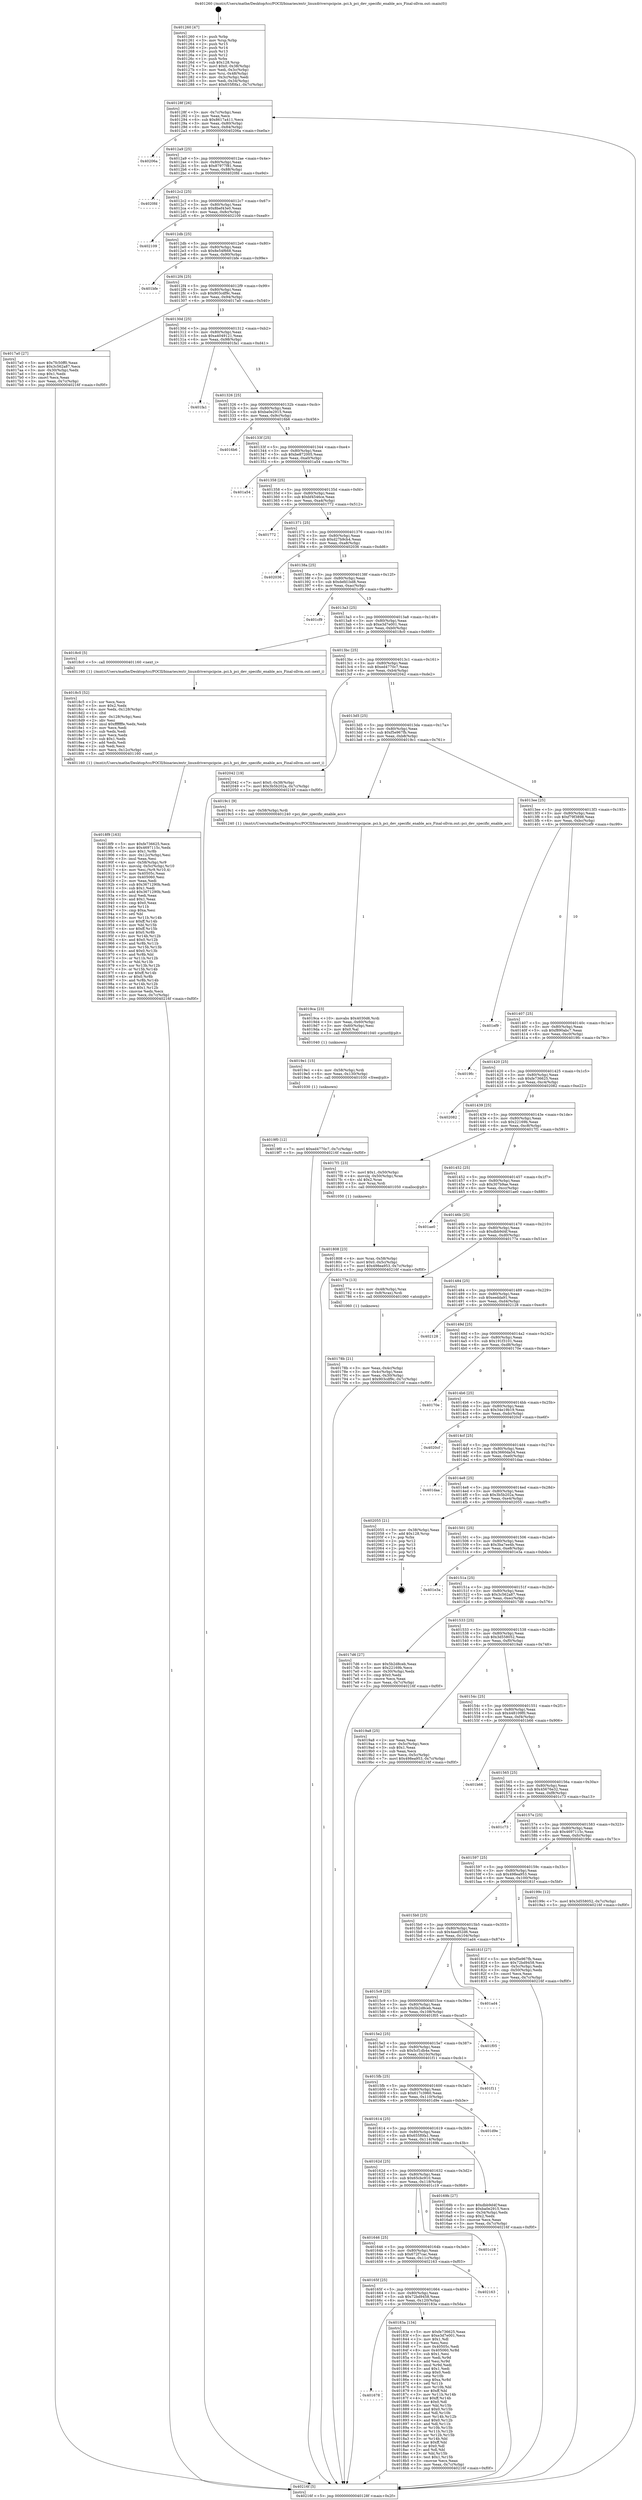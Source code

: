 digraph "0x401260" {
  label = "0x401260 (/mnt/c/Users/mathe/Desktop/tcc/POCII/binaries/extr_linuxdriverspcipcie..pci.h_pci_dev_specific_enable_acs_Final-ollvm.out::main(0))"
  labelloc = "t"
  node[shape=record]

  Entry [label="",width=0.3,height=0.3,shape=circle,fillcolor=black,style=filled]
  "0x40128f" [label="{
     0x40128f [26]\l
     | [instrs]\l
     &nbsp;&nbsp;0x40128f \<+3\>: mov -0x7c(%rbp),%eax\l
     &nbsp;&nbsp;0x401292 \<+2\>: mov %eax,%ecx\l
     &nbsp;&nbsp;0x401294 \<+6\>: sub $0x8617a411,%ecx\l
     &nbsp;&nbsp;0x40129a \<+3\>: mov %eax,-0x80(%rbp)\l
     &nbsp;&nbsp;0x40129d \<+6\>: mov %ecx,-0x84(%rbp)\l
     &nbsp;&nbsp;0x4012a3 \<+6\>: je 000000000040206a \<main+0xe0a\>\l
  }"]
  "0x40206a" [label="{
     0x40206a\l
  }", style=dashed]
  "0x4012a9" [label="{
     0x4012a9 [25]\l
     | [instrs]\l
     &nbsp;&nbsp;0x4012a9 \<+5\>: jmp 00000000004012ae \<main+0x4e\>\l
     &nbsp;&nbsp;0x4012ae \<+3\>: mov -0x80(%rbp),%eax\l
     &nbsp;&nbsp;0x4012b1 \<+5\>: sub $0x87977f81,%eax\l
     &nbsp;&nbsp;0x4012b6 \<+6\>: mov %eax,-0x88(%rbp)\l
     &nbsp;&nbsp;0x4012bc \<+6\>: je 00000000004020fd \<main+0xe9d\>\l
  }"]
  Exit [label="",width=0.3,height=0.3,shape=circle,fillcolor=black,style=filled,peripheries=2]
  "0x4020fd" [label="{
     0x4020fd\l
  }", style=dashed]
  "0x4012c2" [label="{
     0x4012c2 [25]\l
     | [instrs]\l
     &nbsp;&nbsp;0x4012c2 \<+5\>: jmp 00000000004012c7 \<main+0x67\>\l
     &nbsp;&nbsp;0x4012c7 \<+3\>: mov -0x80(%rbp),%eax\l
     &nbsp;&nbsp;0x4012ca \<+5\>: sub $0x8bef43e0,%eax\l
     &nbsp;&nbsp;0x4012cf \<+6\>: mov %eax,-0x8c(%rbp)\l
     &nbsp;&nbsp;0x4012d5 \<+6\>: je 0000000000402109 \<main+0xea9\>\l
  }"]
  "0x4019f0" [label="{
     0x4019f0 [12]\l
     | [instrs]\l
     &nbsp;&nbsp;0x4019f0 \<+7\>: movl $0xed4770c7,-0x7c(%rbp)\l
     &nbsp;&nbsp;0x4019f7 \<+5\>: jmp 000000000040216f \<main+0xf0f\>\l
  }"]
  "0x402109" [label="{
     0x402109\l
  }", style=dashed]
  "0x4012db" [label="{
     0x4012db [25]\l
     | [instrs]\l
     &nbsp;&nbsp;0x4012db \<+5\>: jmp 00000000004012e0 \<main+0x80\>\l
     &nbsp;&nbsp;0x4012e0 \<+3\>: mov -0x80(%rbp),%eax\l
     &nbsp;&nbsp;0x4012e3 \<+5\>: sub $0x8e54f668,%eax\l
     &nbsp;&nbsp;0x4012e8 \<+6\>: mov %eax,-0x90(%rbp)\l
     &nbsp;&nbsp;0x4012ee \<+6\>: je 0000000000401bfe \<main+0x99e\>\l
  }"]
  "0x4019e1" [label="{
     0x4019e1 [15]\l
     | [instrs]\l
     &nbsp;&nbsp;0x4019e1 \<+4\>: mov -0x58(%rbp),%rdi\l
     &nbsp;&nbsp;0x4019e5 \<+6\>: mov %eax,-0x130(%rbp)\l
     &nbsp;&nbsp;0x4019eb \<+5\>: call 0000000000401030 \<free@plt\>\l
     | [calls]\l
     &nbsp;&nbsp;0x401030 \{1\} (unknown)\l
  }"]
  "0x401bfe" [label="{
     0x401bfe\l
  }", style=dashed]
  "0x4012f4" [label="{
     0x4012f4 [25]\l
     | [instrs]\l
     &nbsp;&nbsp;0x4012f4 \<+5\>: jmp 00000000004012f9 \<main+0x99\>\l
     &nbsp;&nbsp;0x4012f9 \<+3\>: mov -0x80(%rbp),%eax\l
     &nbsp;&nbsp;0x4012fc \<+5\>: sub $0x903cdf9c,%eax\l
     &nbsp;&nbsp;0x401301 \<+6\>: mov %eax,-0x94(%rbp)\l
     &nbsp;&nbsp;0x401307 \<+6\>: je 00000000004017a0 \<main+0x540\>\l
  }"]
  "0x4019ca" [label="{
     0x4019ca [23]\l
     | [instrs]\l
     &nbsp;&nbsp;0x4019ca \<+10\>: movabs $0x4030d6,%rdi\l
     &nbsp;&nbsp;0x4019d4 \<+3\>: mov %eax,-0x60(%rbp)\l
     &nbsp;&nbsp;0x4019d7 \<+3\>: mov -0x60(%rbp),%esi\l
     &nbsp;&nbsp;0x4019da \<+2\>: mov $0x0,%al\l
     &nbsp;&nbsp;0x4019dc \<+5\>: call 0000000000401040 \<printf@plt\>\l
     | [calls]\l
     &nbsp;&nbsp;0x401040 \{1\} (unknown)\l
  }"]
  "0x4017a0" [label="{
     0x4017a0 [27]\l
     | [instrs]\l
     &nbsp;&nbsp;0x4017a0 \<+5\>: mov $0x7fc50ff0,%eax\l
     &nbsp;&nbsp;0x4017a5 \<+5\>: mov $0x3c562a87,%ecx\l
     &nbsp;&nbsp;0x4017aa \<+3\>: mov -0x30(%rbp),%edx\l
     &nbsp;&nbsp;0x4017ad \<+3\>: cmp $0x1,%edx\l
     &nbsp;&nbsp;0x4017b0 \<+3\>: cmovl %ecx,%eax\l
     &nbsp;&nbsp;0x4017b3 \<+3\>: mov %eax,-0x7c(%rbp)\l
     &nbsp;&nbsp;0x4017b6 \<+5\>: jmp 000000000040216f \<main+0xf0f\>\l
  }"]
  "0x40130d" [label="{
     0x40130d [25]\l
     | [instrs]\l
     &nbsp;&nbsp;0x40130d \<+5\>: jmp 0000000000401312 \<main+0xb2\>\l
     &nbsp;&nbsp;0x401312 \<+3\>: mov -0x80(%rbp),%eax\l
     &nbsp;&nbsp;0x401315 \<+5\>: sub $0xa4049121,%eax\l
     &nbsp;&nbsp;0x40131a \<+6\>: mov %eax,-0x98(%rbp)\l
     &nbsp;&nbsp;0x401320 \<+6\>: je 0000000000401fa1 \<main+0xd41\>\l
  }"]
  "0x4018f9" [label="{
     0x4018f9 [163]\l
     | [instrs]\l
     &nbsp;&nbsp;0x4018f9 \<+5\>: mov $0xfe736625,%ecx\l
     &nbsp;&nbsp;0x4018fe \<+5\>: mov $0x4697115c,%edx\l
     &nbsp;&nbsp;0x401903 \<+3\>: mov $0x1,%r8b\l
     &nbsp;&nbsp;0x401906 \<+6\>: mov -0x12c(%rbp),%esi\l
     &nbsp;&nbsp;0x40190c \<+3\>: imul %eax,%esi\l
     &nbsp;&nbsp;0x40190f \<+4\>: mov -0x58(%rbp),%r9\l
     &nbsp;&nbsp;0x401913 \<+4\>: movslq -0x5c(%rbp),%r10\l
     &nbsp;&nbsp;0x401917 \<+4\>: mov %esi,(%r9,%r10,4)\l
     &nbsp;&nbsp;0x40191b \<+7\>: mov 0x40505c,%eax\l
     &nbsp;&nbsp;0x401922 \<+7\>: mov 0x405060,%esi\l
     &nbsp;&nbsp;0x401929 \<+2\>: mov %eax,%edi\l
     &nbsp;&nbsp;0x40192b \<+6\>: sub $0x3671290b,%edi\l
     &nbsp;&nbsp;0x401931 \<+3\>: sub $0x1,%edi\l
     &nbsp;&nbsp;0x401934 \<+6\>: add $0x3671290b,%edi\l
     &nbsp;&nbsp;0x40193a \<+3\>: imul %edi,%eax\l
     &nbsp;&nbsp;0x40193d \<+3\>: and $0x1,%eax\l
     &nbsp;&nbsp;0x401940 \<+3\>: cmp $0x0,%eax\l
     &nbsp;&nbsp;0x401943 \<+4\>: sete %r11b\l
     &nbsp;&nbsp;0x401947 \<+3\>: cmp $0xa,%esi\l
     &nbsp;&nbsp;0x40194a \<+3\>: setl %bl\l
     &nbsp;&nbsp;0x40194d \<+3\>: mov %r11b,%r14b\l
     &nbsp;&nbsp;0x401950 \<+4\>: xor $0xff,%r14b\l
     &nbsp;&nbsp;0x401954 \<+3\>: mov %bl,%r15b\l
     &nbsp;&nbsp;0x401957 \<+4\>: xor $0xff,%r15b\l
     &nbsp;&nbsp;0x40195b \<+4\>: xor $0x0,%r8b\l
     &nbsp;&nbsp;0x40195f \<+3\>: mov %r14b,%r12b\l
     &nbsp;&nbsp;0x401962 \<+4\>: and $0x0,%r12b\l
     &nbsp;&nbsp;0x401966 \<+3\>: and %r8b,%r11b\l
     &nbsp;&nbsp;0x401969 \<+3\>: mov %r15b,%r13b\l
     &nbsp;&nbsp;0x40196c \<+4\>: and $0x0,%r13b\l
     &nbsp;&nbsp;0x401970 \<+3\>: and %r8b,%bl\l
     &nbsp;&nbsp;0x401973 \<+3\>: or %r11b,%r12b\l
     &nbsp;&nbsp;0x401976 \<+3\>: or %bl,%r13b\l
     &nbsp;&nbsp;0x401979 \<+3\>: xor %r13b,%r12b\l
     &nbsp;&nbsp;0x40197c \<+3\>: or %r15b,%r14b\l
     &nbsp;&nbsp;0x40197f \<+4\>: xor $0xff,%r14b\l
     &nbsp;&nbsp;0x401983 \<+4\>: or $0x0,%r8b\l
     &nbsp;&nbsp;0x401987 \<+3\>: and %r8b,%r14b\l
     &nbsp;&nbsp;0x40198a \<+3\>: or %r14b,%r12b\l
     &nbsp;&nbsp;0x40198d \<+4\>: test $0x1,%r12b\l
     &nbsp;&nbsp;0x401991 \<+3\>: cmovne %edx,%ecx\l
     &nbsp;&nbsp;0x401994 \<+3\>: mov %ecx,-0x7c(%rbp)\l
     &nbsp;&nbsp;0x401997 \<+5\>: jmp 000000000040216f \<main+0xf0f\>\l
  }"]
  "0x401fa1" [label="{
     0x401fa1\l
  }", style=dashed]
  "0x401326" [label="{
     0x401326 [25]\l
     | [instrs]\l
     &nbsp;&nbsp;0x401326 \<+5\>: jmp 000000000040132b \<main+0xcb\>\l
     &nbsp;&nbsp;0x40132b \<+3\>: mov -0x80(%rbp),%eax\l
     &nbsp;&nbsp;0x40132e \<+5\>: sub $0xba0e2915,%eax\l
     &nbsp;&nbsp;0x401333 \<+6\>: mov %eax,-0x9c(%rbp)\l
     &nbsp;&nbsp;0x401339 \<+6\>: je 00000000004016b6 \<main+0x456\>\l
  }"]
  "0x4018c5" [label="{
     0x4018c5 [52]\l
     | [instrs]\l
     &nbsp;&nbsp;0x4018c5 \<+2\>: xor %ecx,%ecx\l
     &nbsp;&nbsp;0x4018c7 \<+5\>: mov $0x2,%edx\l
     &nbsp;&nbsp;0x4018cc \<+6\>: mov %edx,-0x128(%rbp)\l
     &nbsp;&nbsp;0x4018d2 \<+1\>: cltd\l
     &nbsp;&nbsp;0x4018d3 \<+6\>: mov -0x128(%rbp),%esi\l
     &nbsp;&nbsp;0x4018d9 \<+2\>: idiv %esi\l
     &nbsp;&nbsp;0x4018db \<+6\>: imul $0xfffffffe,%edx,%edx\l
     &nbsp;&nbsp;0x4018e1 \<+2\>: mov %ecx,%edi\l
     &nbsp;&nbsp;0x4018e3 \<+2\>: sub %edx,%edi\l
     &nbsp;&nbsp;0x4018e5 \<+2\>: mov %ecx,%edx\l
     &nbsp;&nbsp;0x4018e7 \<+3\>: sub $0x1,%edx\l
     &nbsp;&nbsp;0x4018ea \<+2\>: add %edx,%edi\l
     &nbsp;&nbsp;0x4018ec \<+2\>: sub %edi,%ecx\l
     &nbsp;&nbsp;0x4018ee \<+6\>: mov %ecx,-0x12c(%rbp)\l
     &nbsp;&nbsp;0x4018f4 \<+5\>: call 0000000000401160 \<next_i\>\l
     | [calls]\l
     &nbsp;&nbsp;0x401160 \{1\} (/mnt/c/Users/mathe/Desktop/tcc/POCII/binaries/extr_linuxdriverspcipcie..pci.h_pci_dev_specific_enable_acs_Final-ollvm.out::next_i)\l
  }"]
  "0x4016b6" [label="{
     0x4016b6\l
  }", style=dashed]
  "0x40133f" [label="{
     0x40133f [25]\l
     | [instrs]\l
     &nbsp;&nbsp;0x40133f \<+5\>: jmp 0000000000401344 \<main+0xe4\>\l
     &nbsp;&nbsp;0x401344 \<+3\>: mov -0x80(%rbp),%eax\l
     &nbsp;&nbsp;0x401347 \<+5\>: sub $0xbe872005,%eax\l
     &nbsp;&nbsp;0x40134c \<+6\>: mov %eax,-0xa0(%rbp)\l
     &nbsp;&nbsp;0x401352 \<+6\>: je 0000000000401a54 \<main+0x7f4\>\l
  }"]
  "0x401678" [label="{
     0x401678\l
  }", style=dashed]
  "0x401a54" [label="{
     0x401a54\l
  }", style=dashed]
  "0x401358" [label="{
     0x401358 [25]\l
     | [instrs]\l
     &nbsp;&nbsp;0x401358 \<+5\>: jmp 000000000040135d \<main+0xfd\>\l
     &nbsp;&nbsp;0x40135d \<+3\>: mov -0x80(%rbp),%eax\l
     &nbsp;&nbsp;0x401360 \<+5\>: sub $0xbf4546ce,%eax\l
     &nbsp;&nbsp;0x401365 \<+6\>: mov %eax,-0xa4(%rbp)\l
     &nbsp;&nbsp;0x40136b \<+6\>: je 0000000000401772 \<main+0x512\>\l
  }"]
  "0x40183a" [label="{
     0x40183a [134]\l
     | [instrs]\l
     &nbsp;&nbsp;0x40183a \<+5\>: mov $0xfe736625,%eax\l
     &nbsp;&nbsp;0x40183f \<+5\>: mov $0xe3d7e001,%ecx\l
     &nbsp;&nbsp;0x401844 \<+2\>: mov $0x1,%dl\l
     &nbsp;&nbsp;0x401846 \<+2\>: xor %esi,%esi\l
     &nbsp;&nbsp;0x401848 \<+7\>: mov 0x40505c,%edi\l
     &nbsp;&nbsp;0x40184f \<+8\>: mov 0x405060,%r8d\l
     &nbsp;&nbsp;0x401857 \<+3\>: sub $0x1,%esi\l
     &nbsp;&nbsp;0x40185a \<+3\>: mov %edi,%r9d\l
     &nbsp;&nbsp;0x40185d \<+3\>: add %esi,%r9d\l
     &nbsp;&nbsp;0x401860 \<+4\>: imul %r9d,%edi\l
     &nbsp;&nbsp;0x401864 \<+3\>: and $0x1,%edi\l
     &nbsp;&nbsp;0x401867 \<+3\>: cmp $0x0,%edi\l
     &nbsp;&nbsp;0x40186a \<+4\>: sete %r10b\l
     &nbsp;&nbsp;0x40186e \<+4\>: cmp $0xa,%r8d\l
     &nbsp;&nbsp;0x401872 \<+4\>: setl %r11b\l
     &nbsp;&nbsp;0x401876 \<+3\>: mov %r10b,%bl\l
     &nbsp;&nbsp;0x401879 \<+3\>: xor $0xff,%bl\l
     &nbsp;&nbsp;0x40187c \<+3\>: mov %r11b,%r14b\l
     &nbsp;&nbsp;0x40187f \<+4\>: xor $0xff,%r14b\l
     &nbsp;&nbsp;0x401883 \<+3\>: xor $0x0,%dl\l
     &nbsp;&nbsp;0x401886 \<+3\>: mov %bl,%r15b\l
     &nbsp;&nbsp;0x401889 \<+4\>: and $0x0,%r15b\l
     &nbsp;&nbsp;0x40188d \<+3\>: and %dl,%r10b\l
     &nbsp;&nbsp;0x401890 \<+3\>: mov %r14b,%r12b\l
     &nbsp;&nbsp;0x401893 \<+4\>: and $0x0,%r12b\l
     &nbsp;&nbsp;0x401897 \<+3\>: and %dl,%r11b\l
     &nbsp;&nbsp;0x40189a \<+3\>: or %r10b,%r15b\l
     &nbsp;&nbsp;0x40189d \<+3\>: or %r11b,%r12b\l
     &nbsp;&nbsp;0x4018a0 \<+3\>: xor %r12b,%r15b\l
     &nbsp;&nbsp;0x4018a3 \<+3\>: or %r14b,%bl\l
     &nbsp;&nbsp;0x4018a6 \<+3\>: xor $0xff,%bl\l
     &nbsp;&nbsp;0x4018a9 \<+3\>: or $0x0,%dl\l
     &nbsp;&nbsp;0x4018ac \<+2\>: and %dl,%bl\l
     &nbsp;&nbsp;0x4018ae \<+3\>: or %bl,%r15b\l
     &nbsp;&nbsp;0x4018b1 \<+4\>: test $0x1,%r15b\l
     &nbsp;&nbsp;0x4018b5 \<+3\>: cmovne %ecx,%eax\l
     &nbsp;&nbsp;0x4018b8 \<+3\>: mov %eax,-0x7c(%rbp)\l
     &nbsp;&nbsp;0x4018bb \<+5\>: jmp 000000000040216f \<main+0xf0f\>\l
  }"]
  "0x401772" [label="{
     0x401772\l
  }", style=dashed]
  "0x401371" [label="{
     0x401371 [25]\l
     | [instrs]\l
     &nbsp;&nbsp;0x401371 \<+5\>: jmp 0000000000401376 \<main+0x116\>\l
     &nbsp;&nbsp;0x401376 \<+3\>: mov -0x80(%rbp),%eax\l
     &nbsp;&nbsp;0x401379 \<+5\>: sub $0xd27b9cb4,%eax\l
     &nbsp;&nbsp;0x40137e \<+6\>: mov %eax,-0xa8(%rbp)\l
     &nbsp;&nbsp;0x401384 \<+6\>: je 0000000000402036 \<main+0xdd6\>\l
  }"]
  "0x40165f" [label="{
     0x40165f [25]\l
     | [instrs]\l
     &nbsp;&nbsp;0x40165f \<+5\>: jmp 0000000000401664 \<main+0x404\>\l
     &nbsp;&nbsp;0x401664 \<+3\>: mov -0x80(%rbp),%eax\l
     &nbsp;&nbsp;0x401667 \<+5\>: sub $0x72bd9458,%eax\l
     &nbsp;&nbsp;0x40166c \<+6\>: mov %eax,-0x120(%rbp)\l
     &nbsp;&nbsp;0x401672 \<+6\>: je 000000000040183a \<main+0x5da\>\l
  }"]
  "0x402036" [label="{
     0x402036\l
  }", style=dashed]
  "0x40138a" [label="{
     0x40138a [25]\l
     | [instrs]\l
     &nbsp;&nbsp;0x40138a \<+5\>: jmp 000000000040138f \<main+0x12f\>\l
     &nbsp;&nbsp;0x40138f \<+3\>: mov -0x80(%rbp),%eax\l
     &nbsp;&nbsp;0x401392 \<+5\>: sub $0xdefd1bd8,%eax\l
     &nbsp;&nbsp;0x401397 \<+6\>: mov %eax,-0xac(%rbp)\l
     &nbsp;&nbsp;0x40139d \<+6\>: je 0000000000401cf9 \<main+0xa99\>\l
  }"]
  "0x402163" [label="{
     0x402163\l
  }", style=dashed]
  "0x401cf9" [label="{
     0x401cf9\l
  }", style=dashed]
  "0x4013a3" [label="{
     0x4013a3 [25]\l
     | [instrs]\l
     &nbsp;&nbsp;0x4013a3 \<+5\>: jmp 00000000004013a8 \<main+0x148\>\l
     &nbsp;&nbsp;0x4013a8 \<+3\>: mov -0x80(%rbp),%eax\l
     &nbsp;&nbsp;0x4013ab \<+5\>: sub $0xe3d7e001,%eax\l
     &nbsp;&nbsp;0x4013b0 \<+6\>: mov %eax,-0xb0(%rbp)\l
     &nbsp;&nbsp;0x4013b6 \<+6\>: je 00000000004018c0 \<main+0x660\>\l
  }"]
  "0x401646" [label="{
     0x401646 [25]\l
     | [instrs]\l
     &nbsp;&nbsp;0x401646 \<+5\>: jmp 000000000040164b \<main+0x3eb\>\l
     &nbsp;&nbsp;0x40164b \<+3\>: mov -0x80(%rbp),%eax\l
     &nbsp;&nbsp;0x40164e \<+5\>: sub $0x672f7cac,%eax\l
     &nbsp;&nbsp;0x401653 \<+6\>: mov %eax,-0x11c(%rbp)\l
     &nbsp;&nbsp;0x401659 \<+6\>: je 0000000000402163 \<main+0xf03\>\l
  }"]
  "0x4018c0" [label="{
     0x4018c0 [5]\l
     | [instrs]\l
     &nbsp;&nbsp;0x4018c0 \<+5\>: call 0000000000401160 \<next_i\>\l
     | [calls]\l
     &nbsp;&nbsp;0x401160 \{1\} (/mnt/c/Users/mathe/Desktop/tcc/POCII/binaries/extr_linuxdriverspcipcie..pci.h_pci_dev_specific_enable_acs_Final-ollvm.out::next_i)\l
  }"]
  "0x4013bc" [label="{
     0x4013bc [25]\l
     | [instrs]\l
     &nbsp;&nbsp;0x4013bc \<+5\>: jmp 00000000004013c1 \<main+0x161\>\l
     &nbsp;&nbsp;0x4013c1 \<+3\>: mov -0x80(%rbp),%eax\l
     &nbsp;&nbsp;0x4013c4 \<+5\>: sub $0xed4770c7,%eax\l
     &nbsp;&nbsp;0x4013c9 \<+6\>: mov %eax,-0xb4(%rbp)\l
     &nbsp;&nbsp;0x4013cf \<+6\>: je 0000000000402042 \<main+0xde2\>\l
  }"]
  "0x401c19" [label="{
     0x401c19\l
  }", style=dashed]
  "0x402042" [label="{
     0x402042 [19]\l
     | [instrs]\l
     &nbsp;&nbsp;0x402042 \<+7\>: movl $0x0,-0x38(%rbp)\l
     &nbsp;&nbsp;0x402049 \<+7\>: movl $0x3b5b202a,-0x7c(%rbp)\l
     &nbsp;&nbsp;0x402050 \<+5\>: jmp 000000000040216f \<main+0xf0f\>\l
  }"]
  "0x4013d5" [label="{
     0x4013d5 [25]\l
     | [instrs]\l
     &nbsp;&nbsp;0x4013d5 \<+5\>: jmp 00000000004013da \<main+0x17a\>\l
     &nbsp;&nbsp;0x4013da \<+3\>: mov -0x80(%rbp),%eax\l
     &nbsp;&nbsp;0x4013dd \<+5\>: sub $0xf5e967fb,%eax\l
     &nbsp;&nbsp;0x4013e2 \<+6\>: mov %eax,-0xb8(%rbp)\l
     &nbsp;&nbsp;0x4013e8 \<+6\>: je 00000000004019c1 \<main+0x761\>\l
  }"]
  "0x401808" [label="{
     0x401808 [23]\l
     | [instrs]\l
     &nbsp;&nbsp;0x401808 \<+4\>: mov %rax,-0x58(%rbp)\l
     &nbsp;&nbsp;0x40180c \<+7\>: movl $0x0,-0x5c(%rbp)\l
     &nbsp;&nbsp;0x401813 \<+7\>: movl $0x498ea953,-0x7c(%rbp)\l
     &nbsp;&nbsp;0x40181a \<+5\>: jmp 000000000040216f \<main+0xf0f\>\l
  }"]
  "0x4019c1" [label="{
     0x4019c1 [9]\l
     | [instrs]\l
     &nbsp;&nbsp;0x4019c1 \<+4\>: mov -0x58(%rbp),%rdi\l
     &nbsp;&nbsp;0x4019c5 \<+5\>: call 0000000000401240 \<pci_dev_specific_enable_acs\>\l
     | [calls]\l
     &nbsp;&nbsp;0x401240 \{1\} (/mnt/c/Users/mathe/Desktop/tcc/POCII/binaries/extr_linuxdriverspcipcie..pci.h_pci_dev_specific_enable_acs_Final-ollvm.out::pci_dev_specific_enable_acs)\l
  }"]
  "0x4013ee" [label="{
     0x4013ee [25]\l
     | [instrs]\l
     &nbsp;&nbsp;0x4013ee \<+5\>: jmp 00000000004013f3 \<main+0x193\>\l
     &nbsp;&nbsp;0x4013f3 \<+3\>: mov -0x80(%rbp),%eax\l
     &nbsp;&nbsp;0x4013f6 \<+5\>: sub $0xf79f3898,%eax\l
     &nbsp;&nbsp;0x4013fb \<+6\>: mov %eax,-0xbc(%rbp)\l
     &nbsp;&nbsp;0x401401 \<+6\>: je 0000000000401ef9 \<main+0xc99\>\l
  }"]
  "0x40178b" [label="{
     0x40178b [21]\l
     | [instrs]\l
     &nbsp;&nbsp;0x40178b \<+3\>: mov %eax,-0x4c(%rbp)\l
     &nbsp;&nbsp;0x40178e \<+3\>: mov -0x4c(%rbp),%eax\l
     &nbsp;&nbsp;0x401791 \<+3\>: mov %eax,-0x30(%rbp)\l
     &nbsp;&nbsp;0x401794 \<+7\>: movl $0x903cdf9c,-0x7c(%rbp)\l
     &nbsp;&nbsp;0x40179b \<+5\>: jmp 000000000040216f \<main+0xf0f\>\l
  }"]
  "0x401ef9" [label="{
     0x401ef9\l
  }", style=dashed]
  "0x401407" [label="{
     0x401407 [25]\l
     | [instrs]\l
     &nbsp;&nbsp;0x401407 \<+5\>: jmp 000000000040140c \<main+0x1ac\>\l
     &nbsp;&nbsp;0x40140c \<+3\>: mov -0x80(%rbp),%eax\l
     &nbsp;&nbsp;0x40140f \<+5\>: sub $0xf890abc7,%eax\l
     &nbsp;&nbsp;0x401414 \<+6\>: mov %eax,-0xc0(%rbp)\l
     &nbsp;&nbsp;0x40141a \<+6\>: je 00000000004019fc \<main+0x79c\>\l
  }"]
  "0x401260" [label="{
     0x401260 [47]\l
     | [instrs]\l
     &nbsp;&nbsp;0x401260 \<+1\>: push %rbp\l
     &nbsp;&nbsp;0x401261 \<+3\>: mov %rsp,%rbp\l
     &nbsp;&nbsp;0x401264 \<+2\>: push %r15\l
     &nbsp;&nbsp;0x401266 \<+2\>: push %r14\l
     &nbsp;&nbsp;0x401268 \<+2\>: push %r13\l
     &nbsp;&nbsp;0x40126a \<+2\>: push %r12\l
     &nbsp;&nbsp;0x40126c \<+1\>: push %rbx\l
     &nbsp;&nbsp;0x40126d \<+7\>: sub $0x128,%rsp\l
     &nbsp;&nbsp;0x401274 \<+7\>: movl $0x0,-0x38(%rbp)\l
     &nbsp;&nbsp;0x40127b \<+3\>: mov %edi,-0x3c(%rbp)\l
     &nbsp;&nbsp;0x40127e \<+4\>: mov %rsi,-0x48(%rbp)\l
     &nbsp;&nbsp;0x401282 \<+3\>: mov -0x3c(%rbp),%edi\l
     &nbsp;&nbsp;0x401285 \<+3\>: mov %edi,-0x34(%rbp)\l
     &nbsp;&nbsp;0x401288 \<+7\>: movl $0x655f0fa1,-0x7c(%rbp)\l
  }"]
  "0x4019fc" [label="{
     0x4019fc\l
  }", style=dashed]
  "0x401420" [label="{
     0x401420 [25]\l
     | [instrs]\l
     &nbsp;&nbsp;0x401420 \<+5\>: jmp 0000000000401425 \<main+0x1c5\>\l
     &nbsp;&nbsp;0x401425 \<+3\>: mov -0x80(%rbp),%eax\l
     &nbsp;&nbsp;0x401428 \<+5\>: sub $0xfe736625,%eax\l
     &nbsp;&nbsp;0x40142d \<+6\>: mov %eax,-0xc4(%rbp)\l
     &nbsp;&nbsp;0x401433 \<+6\>: je 0000000000402082 \<main+0xe22\>\l
  }"]
  "0x40216f" [label="{
     0x40216f [5]\l
     | [instrs]\l
     &nbsp;&nbsp;0x40216f \<+5\>: jmp 000000000040128f \<main+0x2f\>\l
  }"]
  "0x402082" [label="{
     0x402082\l
  }", style=dashed]
  "0x401439" [label="{
     0x401439 [25]\l
     | [instrs]\l
     &nbsp;&nbsp;0x401439 \<+5\>: jmp 000000000040143e \<main+0x1de\>\l
     &nbsp;&nbsp;0x40143e \<+3\>: mov -0x80(%rbp),%eax\l
     &nbsp;&nbsp;0x401441 \<+5\>: sub $0x22169b,%eax\l
     &nbsp;&nbsp;0x401446 \<+6\>: mov %eax,-0xc8(%rbp)\l
     &nbsp;&nbsp;0x40144c \<+6\>: je 00000000004017f1 \<main+0x591\>\l
  }"]
  "0x40162d" [label="{
     0x40162d [25]\l
     | [instrs]\l
     &nbsp;&nbsp;0x40162d \<+5\>: jmp 0000000000401632 \<main+0x3d2\>\l
     &nbsp;&nbsp;0x401632 \<+3\>: mov -0x80(%rbp),%eax\l
     &nbsp;&nbsp;0x401635 \<+5\>: sub $0x65cbc910,%eax\l
     &nbsp;&nbsp;0x40163a \<+6\>: mov %eax,-0x118(%rbp)\l
     &nbsp;&nbsp;0x401640 \<+6\>: je 0000000000401c19 \<main+0x9b9\>\l
  }"]
  "0x4017f1" [label="{
     0x4017f1 [23]\l
     | [instrs]\l
     &nbsp;&nbsp;0x4017f1 \<+7\>: movl $0x1,-0x50(%rbp)\l
     &nbsp;&nbsp;0x4017f8 \<+4\>: movslq -0x50(%rbp),%rax\l
     &nbsp;&nbsp;0x4017fc \<+4\>: shl $0x2,%rax\l
     &nbsp;&nbsp;0x401800 \<+3\>: mov %rax,%rdi\l
     &nbsp;&nbsp;0x401803 \<+5\>: call 0000000000401050 \<malloc@plt\>\l
     | [calls]\l
     &nbsp;&nbsp;0x401050 \{1\} (unknown)\l
  }"]
  "0x401452" [label="{
     0x401452 [25]\l
     | [instrs]\l
     &nbsp;&nbsp;0x401452 \<+5\>: jmp 0000000000401457 \<main+0x1f7\>\l
     &nbsp;&nbsp;0x401457 \<+3\>: mov -0x80(%rbp),%eax\l
     &nbsp;&nbsp;0x40145a \<+5\>: sub $0x307b9ae,%eax\l
     &nbsp;&nbsp;0x40145f \<+6\>: mov %eax,-0xcc(%rbp)\l
     &nbsp;&nbsp;0x401465 \<+6\>: je 0000000000401ae0 \<main+0x880\>\l
  }"]
  "0x40169b" [label="{
     0x40169b [27]\l
     | [instrs]\l
     &nbsp;&nbsp;0x40169b \<+5\>: mov $0xdbb9d4f,%eax\l
     &nbsp;&nbsp;0x4016a0 \<+5\>: mov $0xba0e2915,%ecx\l
     &nbsp;&nbsp;0x4016a5 \<+3\>: mov -0x34(%rbp),%edx\l
     &nbsp;&nbsp;0x4016a8 \<+3\>: cmp $0x2,%edx\l
     &nbsp;&nbsp;0x4016ab \<+3\>: cmovne %ecx,%eax\l
     &nbsp;&nbsp;0x4016ae \<+3\>: mov %eax,-0x7c(%rbp)\l
     &nbsp;&nbsp;0x4016b1 \<+5\>: jmp 000000000040216f \<main+0xf0f\>\l
  }"]
  "0x401ae0" [label="{
     0x401ae0\l
  }", style=dashed]
  "0x40146b" [label="{
     0x40146b [25]\l
     | [instrs]\l
     &nbsp;&nbsp;0x40146b \<+5\>: jmp 0000000000401470 \<main+0x210\>\l
     &nbsp;&nbsp;0x401470 \<+3\>: mov -0x80(%rbp),%eax\l
     &nbsp;&nbsp;0x401473 \<+5\>: sub $0xdbb9d4f,%eax\l
     &nbsp;&nbsp;0x401478 \<+6\>: mov %eax,-0xd0(%rbp)\l
     &nbsp;&nbsp;0x40147e \<+6\>: je 000000000040177e \<main+0x51e\>\l
  }"]
  "0x401614" [label="{
     0x401614 [25]\l
     | [instrs]\l
     &nbsp;&nbsp;0x401614 \<+5\>: jmp 0000000000401619 \<main+0x3b9\>\l
     &nbsp;&nbsp;0x401619 \<+3\>: mov -0x80(%rbp),%eax\l
     &nbsp;&nbsp;0x40161c \<+5\>: sub $0x655f0fa1,%eax\l
     &nbsp;&nbsp;0x401621 \<+6\>: mov %eax,-0x114(%rbp)\l
     &nbsp;&nbsp;0x401627 \<+6\>: je 000000000040169b \<main+0x43b\>\l
  }"]
  "0x40177e" [label="{
     0x40177e [13]\l
     | [instrs]\l
     &nbsp;&nbsp;0x40177e \<+4\>: mov -0x48(%rbp),%rax\l
     &nbsp;&nbsp;0x401782 \<+4\>: mov 0x8(%rax),%rdi\l
     &nbsp;&nbsp;0x401786 \<+5\>: call 0000000000401060 \<atoi@plt\>\l
     | [calls]\l
     &nbsp;&nbsp;0x401060 \{1\} (unknown)\l
  }"]
  "0x401484" [label="{
     0x401484 [25]\l
     | [instrs]\l
     &nbsp;&nbsp;0x401484 \<+5\>: jmp 0000000000401489 \<main+0x229\>\l
     &nbsp;&nbsp;0x401489 \<+3\>: mov -0x80(%rbp),%eax\l
     &nbsp;&nbsp;0x40148c \<+5\>: sub $0xeedda91,%eax\l
     &nbsp;&nbsp;0x401491 \<+6\>: mov %eax,-0xd4(%rbp)\l
     &nbsp;&nbsp;0x401497 \<+6\>: je 0000000000402128 \<main+0xec8\>\l
  }"]
  "0x401d9e" [label="{
     0x401d9e\l
  }", style=dashed]
  "0x402128" [label="{
     0x402128\l
  }", style=dashed]
  "0x40149d" [label="{
     0x40149d [25]\l
     | [instrs]\l
     &nbsp;&nbsp;0x40149d \<+5\>: jmp 00000000004014a2 \<main+0x242\>\l
     &nbsp;&nbsp;0x4014a2 \<+3\>: mov -0x80(%rbp),%eax\l
     &nbsp;&nbsp;0x4014a5 \<+5\>: sub $0x191f3101,%eax\l
     &nbsp;&nbsp;0x4014aa \<+6\>: mov %eax,-0xd8(%rbp)\l
     &nbsp;&nbsp;0x4014b0 \<+6\>: je 000000000040170e \<main+0x4ae\>\l
  }"]
  "0x4015fb" [label="{
     0x4015fb [25]\l
     | [instrs]\l
     &nbsp;&nbsp;0x4015fb \<+5\>: jmp 0000000000401600 \<main+0x3a0\>\l
     &nbsp;&nbsp;0x401600 \<+3\>: mov -0x80(%rbp),%eax\l
     &nbsp;&nbsp;0x401603 \<+5\>: sub $0x617c3960,%eax\l
     &nbsp;&nbsp;0x401608 \<+6\>: mov %eax,-0x110(%rbp)\l
     &nbsp;&nbsp;0x40160e \<+6\>: je 0000000000401d9e \<main+0xb3e\>\l
  }"]
  "0x40170e" [label="{
     0x40170e\l
  }", style=dashed]
  "0x4014b6" [label="{
     0x4014b6 [25]\l
     | [instrs]\l
     &nbsp;&nbsp;0x4014b6 \<+5\>: jmp 00000000004014bb \<main+0x25b\>\l
     &nbsp;&nbsp;0x4014bb \<+3\>: mov -0x80(%rbp),%eax\l
     &nbsp;&nbsp;0x4014be \<+5\>: sub $0x34e19b19,%eax\l
     &nbsp;&nbsp;0x4014c3 \<+6\>: mov %eax,-0xdc(%rbp)\l
     &nbsp;&nbsp;0x4014c9 \<+6\>: je 00000000004020cf \<main+0xe6f\>\l
  }"]
  "0x401f11" [label="{
     0x401f11\l
  }", style=dashed]
  "0x4020cf" [label="{
     0x4020cf\l
  }", style=dashed]
  "0x4014cf" [label="{
     0x4014cf [25]\l
     | [instrs]\l
     &nbsp;&nbsp;0x4014cf \<+5\>: jmp 00000000004014d4 \<main+0x274\>\l
     &nbsp;&nbsp;0x4014d4 \<+3\>: mov -0x80(%rbp),%eax\l
     &nbsp;&nbsp;0x4014d7 \<+5\>: sub $0x3660da54,%eax\l
     &nbsp;&nbsp;0x4014dc \<+6\>: mov %eax,-0xe0(%rbp)\l
     &nbsp;&nbsp;0x4014e2 \<+6\>: je 0000000000401daa \<main+0xb4a\>\l
  }"]
  "0x4015e2" [label="{
     0x4015e2 [25]\l
     | [instrs]\l
     &nbsp;&nbsp;0x4015e2 \<+5\>: jmp 00000000004015e7 \<main+0x387\>\l
     &nbsp;&nbsp;0x4015e7 \<+3\>: mov -0x80(%rbp),%eax\l
     &nbsp;&nbsp;0x4015ea \<+5\>: sub $0x5cf1db4e,%eax\l
     &nbsp;&nbsp;0x4015ef \<+6\>: mov %eax,-0x10c(%rbp)\l
     &nbsp;&nbsp;0x4015f5 \<+6\>: je 0000000000401f11 \<main+0xcb1\>\l
  }"]
  "0x401daa" [label="{
     0x401daa\l
  }", style=dashed]
  "0x4014e8" [label="{
     0x4014e8 [25]\l
     | [instrs]\l
     &nbsp;&nbsp;0x4014e8 \<+5\>: jmp 00000000004014ed \<main+0x28d\>\l
     &nbsp;&nbsp;0x4014ed \<+3\>: mov -0x80(%rbp),%eax\l
     &nbsp;&nbsp;0x4014f0 \<+5\>: sub $0x3b5b202a,%eax\l
     &nbsp;&nbsp;0x4014f5 \<+6\>: mov %eax,-0xe4(%rbp)\l
     &nbsp;&nbsp;0x4014fb \<+6\>: je 0000000000402055 \<main+0xdf5\>\l
  }"]
  "0x401f05" [label="{
     0x401f05\l
  }", style=dashed]
  "0x402055" [label="{
     0x402055 [21]\l
     | [instrs]\l
     &nbsp;&nbsp;0x402055 \<+3\>: mov -0x38(%rbp),%eax\l
     &nbsp;&nbsp;0x402058 \<+7\>: add $0x128,%rsp\l
     &nbsp;&nbsp;0x40205f \<+1\>: pop %rbx\l
     &nbsp;&nbsp;0x402060 \<+2\>: pop %r12\l
     &nbsp;&nbsp;0x402062 \<+2\>: pop %r13\l
     &nbsp;&nbsp;0x402064 \<+2\>: pop %r14\l
     &nbsp;&nbsp;0x402066 \<+2\>: pop %r15\l
     &nbsp;&nbsp;0x402068 \<+1\>: pop %rbp\l
     &nbsp;&nbsp;0x402069 \<+1\>: ret\l
  }"]
  "0x401501" [label="{
     0x401501 [25]\l
     | [instrs]\l
     &nbsp;&nbsp;0x401501 \<+5\>: jmp 0000000000401506 \<main+0x2a6\>\l
     &nbsp;&nbsp;0x401506 \<+3\>: mov -0x80(%rbp),%eax\l
     &nbsp;&nbsp;0x401509 \<+5\>: sub $0x3ba7ee4b,%eax\l
     &nbsp;&nbsp;0x40150e \<+6\>: mov %eax,-0xe8(%rbp)\l
     &nbsp;&nbsp;0x401514 \<+6\>: je 0000000000401e3a \<main+0xbda\>\l
  }"]
  "0x4015c9" [label="{
     0x4015c9 [25]\l
     | [instrs]\l
     &nbsp;&nbsp;0x4015c9 \<+5\>: jmp 00000000004015ce \<main+0x36e\>\l
     &nbsp;&nbsp;0x4015ce \<+3\>: mov -0x80(%rbp),%eax\l
     &nbsp;&nbsp;0x4015d1 \<+5\>: sub $0x5b2d8ceb,%eax\l
     &nbsp;&nbsp;0x4015d6 \<+6\>: mov %eax,-0x108(%rbp)\l
     &nbsp;&nbsp;0x4015dc \<+6\>: je 0000000000401f05 \<main+0xca5\>\l
  }"]
  "0x401e3a" [label="{
     0x401e3a\l
  }", style=dashed]
  "0x40151a" [label="{
     0x40151a [25]\l
     | [instrs]\l
     &nbsp;&nbsp;0x40151a \<+5\>: jmp 000000000040151f \<main+0x2bf\>\l
     &nbsp;&nbsp;0x40151f \<+3\>: mov -0x80(%rbp),%eax\l
     &nbsp;&nbsp;0x401522 \<+5\>: sub $0x3c562a87,%eax\l
     &nbsp;&nbsp;0x401527 \<+6\>: mov %eax,-0xec(%rbp)\l
     &nbsp;&nbsp;0x40152d \<+6\>: je 00000000004017d6 \<main+0x576\>\l
  }"]
  "0x401ad4" [label="{
     0x401ad4\l
  }", style=dashed]
  "0x4017d6" [label="{
     0x4017d6 [27]\l
     | [instrs]\l
     &nbsp;&nbsp;0x4017d6 \<+5\>: mov $0x5b2d8ceb,%eax\l
     &nbsp;&nbsp;0x4017db \<+5\>: mov $0x22169b,%ecx\l
     &nbsp;&nbsp;0x4017e0 \<+3\>: mov -0x30(%rbp),%edx\l
     &nbsp;&nbsp;0x4017e3 \<+3\>: cmp $0x0,%edx\l
     &nbsp;&nbsp;0x4017e6 \<+3\>: cmove %ecx,%eax\l
     &nbsp;&nbsp;0x4017e9 \<+3\>: mov %eax,-0x7c(%rbp)\l
     &nbsp;&nbsp;0x4017ec \<+5\>: jmp 000000000040216f \<main+0xf0f\>\l
  }"]
  "0x401533" [label="{
     0x401533 [25]\l
     | [instrs]\l
     &nbsp;&nbsp;0x401533 \<+5\>: jmp 0000000000401538 \<main+0x2d8\>\l
     &nbsp;&nbsp;0x401538 \<+3\>: mov -0x80(%rbp),%eax\l
     &nbsp;&nbsp;0x40153b \<+5\>: sub $0x3d558052,%eax\l
     &nbsp;&nbsp;0x401540 \<+6\>: mov %eax,-0xf0(%rbp)\l
     &nbsp;&nbsp;0x401546 \<+6\>: je 00000000004019a8 \<main+0x748\>\l
  }"]
  "0x4015b0" [label="{
     0x4015b0 [25]\l
     | [instrs]\l
     &nbsp;&nbsp;0x4015b0 \<+5\>: jmp 00000000004015b5 \<main+0x355\>\l
     &nbsp;&nbsp;0x4015b5 \<+3\>: mov -0x80(%rbp),%eax\l
     &nbsp;&nbsp;0x4015b8 \<+5\>: sub $0x4aed52d6,%eax\l
     &nbsp;&nbsp;0x4015bd \<+6\>: mov %eax,-0x104(%rbp)\l
     &nbsp;&nbsp;0x4015c3 \<+6\>: je 0000000000401ad4 \<main+0x874\>\l
  }"]
  "0x4019a8" [label="{
     0x4019a8 [25]\l
     | [instrs]\l
     &nbsp;&nbsp;0x4019a8 \<+2\>: xor %eax,%eax\l
     &nbsp;&nbsp;0x4019aa \<+3\>: mov -0x5c(%rbp),%ecx\l
     &nbsp;&nbsp;0x4019ad \<+3\>: sub $0x1,%eax\l
     &nbsp;&nbsp;0x4019b0 \<+2\>: sub %eax,%ecx\l
     &nbsp;&nbsp;0x4019b2 \<+3\>: mov %ecx,-0x5c(%rbp)\l
     &nbsp;&nbsp;0x4019b5 \<+7\>: movl $0x498ea953,-0x7c(%rbp)\l
     &nbsp;&nbsp;0x4019bc \<+5\>: jmp 000000000040216f \<main+0xf0f\>\l
  }"]
  "0x40154c" [label="{
     0x40154c [25]\l
     | [instrs]\l
     &nbsp;&nbsp;0x40154c \<+5\>: jmp 0000000000401551 \<main+0x2f1\>\l
     &nbsp;&nbsp;0x401551 \<+3\>: mov -0x80(%rbp),%eax\l
     &nbsp;&nbsp;0x401554 \<+5\>: sub $0x448109f0,%eax\l
     &nbsp;&nbsp;0x401559 \<+6\>: mov %eax,-0xf4(%rbp)\l
     &nbsp;&nbsp;0x40155f \<+6\>: je 0000000000401b66 \<main+0x906\>\l
  }"]
  "0x40181f" [label="{
     0x40181f [27]\l
     | [instrs]\l
     &nbsp;&nbsp;0x40181f \<+5\>: mov $0xf5e967fb,%eax\l
     &nbsp;&nbsp;0x401824 \<+5\>: mov $0x72bd9458,%ecx\l
     &nbsp;&nbsp;0x401829 \<+3\>: mov -0x5c(%rbp),%edx\l
     &nbsp;&nbsp;0x40182c \<+3\>: cmp -0x50(%rbp),%edx\l
     &nbsp;&nbsp;0x40182f \<+3\>: cmovl %ecx,%eax\l
     &nbsp;&nbsp;0x401832 \<+3\>: mov %eax,-0x7c(%rbp)\l
     &nbsp;&nbsp;0x401835 \<+5\>: jmp 000000000040216f \<main+0xf0f\>\l
  }"]
  "0x401b66" [label="{
     0x401b66\l
  }", style=dashed]
  "0x401565" [label="{
     0x401565 [25]\l
     | [instrs]\l
     &nbsp;&nbsp;0x401565 \<+5\>: jmp 000000000040156a \<main+0x30a\>\l
     &nbsp;&nbsp;0x40156a \<+3\>: mov -0x80(%rbp),%eax\l
     &nbsp;&nbsp;0x40156d \<+5\>: sub $0x45676e32,%eax\l
     &nbsp;&nbsp;0x401572 \<+6\>: mov %eax,-0xf8(%rbp)\l
     &nbsp;&nbsp;0x401578 \<+6\>: je 0000000000401c73 \<main+0xa13\>\l
  }"]
  "0x401597" [label="{
     0x401597 [25]\l
     | [instrs]\l
     &nbsp;&nbsp;0x401597 \<+5\>: jmp 000000000040159c \<main+0x33c\>\l
     &nbsp;&nbsp;0x40159c \<+3\>: mov -0x80(%rbp),%eax\l
     &nbsp;&nbsp;0x40159f \<+5\>: sub $0x498ea953,%eax\l
     &nbsp;&nbsp;0x4015a4 \<+6\>: mov %eax,-0x100(%rbp)\l
     &nbsp;&nbsp;0x4015aa \<+6\>: je 000000000040181f \<main+0x5bf\>\l
  }"]
  "0x401c73" [label="{
     0x401c73\l
  }", style=dashed]
  "0x40157e" [label="{
     0x40157e [25]\l
     | [instrs]\l
     &nbsp;&nbsp;0x40157e \<+5\>: jmp 0000000000401583 \<main+0x323\>\l
     &nbsp;&nbsp;0x401583 \<+3\>: mov -0x80(%rbp),%eax\l
     &nbsp;&nbsp;0x401586 \<+5\>: sub $0x4697115c,%eax\l
     &nbsp;&nbsp;0x40158b \<+6\>: mov %eax,-0xfc(%rbp)\l
     &nbsp;&nbsp;0x401591 \<+6\>: je 000000000040199c \<main+0x73c\>\l
  }"]
  "0x40199c" [label="{
     0x40199c [12]\l
     | [instrs]\l
     &nbsp;&nbsp;0x40199c \<+7\>: movl $0x3d558052,-0x7c(%rbp)\l
     &nbsp;&nbsp;0x4019a3 \<+5\>: jmp 000000000040216f \<main+0xf0f\>\l
  }"]
  Entry -> "0x401260" [label=" 1"]
  "0x40128f" -> "0x40206a" [label=" 0"]
  "0x40128f" -> "0x4012a9" [label=" 14"]
  "0x402055" -> Exit [label=" 1"]
  "0x4012a9" -> "0x4020fd" [label=" 0"]
  "0x4012a9" -> "0x4012c2" [label=" 14"]
  "0x402042" -> "0x40216f" [label=" 1"]
  "0x4012c2" -> "0x402109" [label=" 0"]
  "0x4012c2" -> "0x4012db" [label=" 14"]
  "0x4019f0" -> "0x40216f" [label=" 1"]
  "0x4012db" -> "0x401bfe" [label=" 0"]
  "0x4012db" -> "0x4012f4" [label=" 14"]
  "0x4019e1" -> "0x4019f0" [label=" 1"]
  "0x4012f4" -> "0x4017a0" [label=" 1"]
  "0x4012f4" -> "0x40130d" [label=" 13"]
  "0x4019ca" -> "0x4019e1" [label=" 1"]
  "0x40130d" -> "0x401fa1" [label=" 0"]
  "0x40130d" -> "0x401326" [label=" 13"]
  "0x4019c1" -> "0x4019ca" [label=" 1"]
  "0x401326" -> "0x4016b6" [label=" 0"]
  "0x401326" -> "0x40133f" [label=" 13"]
  "0x4019a8" -> "0x40216f" [label=" 1"]
  "0x40133f" -> "0x401a54" [label=" 0"]
  "0x40133f" -> "0x401358" [label=" 13"]
  "0x40199c" -> "0x40216f" [label=" 1"]
  "0x401358" -> "0x401772" [label=" 0"]
  "0x401358" -> "0x401371" [label=" 13"]
  "0x4018f9" -> "0x40216f" [label=" 1"]
  "0x401371" -> "0x402036" [label=" 0"]
  "0x401371" -> "0x40138a" [label=" 13"]
  "0x4018c0" -> "0x4018c5" [label=" 1"]
  "0x40138a" -> "0x401cf9" [label=" 0"]
  "0x40138a" -> "0x4013a3" [label=" 13"]
  "0x40183a" -> "0x40216f" [label=" 1"]
  "0x4013a3" -> "0x4018c0" [label=" 1"]
  "0x4013a3" -> "0x4013bc" [label=" 12"]
  "0x40165f" -> "0x40183a" [label=" 1"]
  "0x4013bc" -> "0x402042" [label=" 1"]
  "0x4013bc" -> "0x4013d5" [label=" 11"]
  "0x4018c5" -> "0x4018f9" [label=" 1"]
  "0x4013d5" -> "0x4019c1" [label=" 1"]
  "0x4013d5" -> "0x4013ee" [label=" 10"]
  "0x401646" -> "0x402163" [label=" 0"]
  "0x4013ee" -> "0x401ef9" [label=" 0"]
  "0x4013ee" -> "0x401407" [label=" 10"]
  "0x40165f" -> "0x401678" [label=" 0"]
  "0x401407" -> "0x4019fc" [label=" 0"]
  "0x401407" -> "0x401420" [label=" 10"]
  "0x40162d" -> "0x401646" [label=" 1"]
  "0x401420" -> "0x402082" [label=" 0"]
  "0x401420" -> "0x401439" [label=" 10"]
  "0x40162d" -> "0x401c19" [label=" 0"]
  "0x401439" -> "0x4017f1" [label=" 1"]
  "0x401439" -> "0x401452" [label=" 9"]
  "0x401646" -> "0x40165f" [label=" 1"]
  "0x401452" -> "0x401ae0" [label=" 0"]
  "0x401452" -> "0x40146b" [label=" 9"]
  "0x40181f" -> "0x40216f" [label=" 2"]
  "0x40146b" -> "0x40177e" [label=" 1"]
  "0x40146b" -> "0x401484" [label=" 8"]
  "0x4017f1" -> "0x401808" [label=" 1"]
  "0x401484" -> "0x402128" [label=" 0"]
  "0x401484" -> "0x40149d" [label=" 8"]
  "0x4017d6" -> "0x40216f" [label=" 1"]
  "0x40149d" -> "0x40170e" [label=" 0"]
  "0x40149d" -> "0x4014b6" [label=" 8"]
  "0x40178b" -> "0x40216f" [label=" 1"]
  "0x4014b6" -> "0x4020cf" [label=" 0"]
  "0x4014b6" -> "0x4014cf" [label=" 8"]
  "0x40177e" -> "0x40178b" [label=" 1"]
  "0x4014cf" -> "0x401daa" [label=" 0"]
  "0x4014cf" -> "0x4014e8" [label=" 8"]
  "0x401260" -> "0x40128f" [label=" 1"]
  "0x4014e8" -> "0x402055" [label=" 1"]
  "0x4014e8" -> "0x401501" [label=" 7"]
  "0x40169b" -> "0x40216f" [label=" 1"]
  "0x401501" -> "0x401e3a" [label=" 0"]
  "0x401501" -> "0x40151a" [label=" 7"]
  "0x401614" -> "0x40169b" [label=" 1"]
  "0x40151a" -> "0x4017d6" [label=" 1"]
  "0x40151a" -> "0x401533" [label=" 6"]
  "0x401808" -> "0x40216f" [label=" 1"]
  "0x401533" -> "0x4019a8" [label=" 1"]
  "0x401533" -> "0x40154c" [label=" 5"]
  "0x4015fb" -> "0x401d9e" [label=" 0"]
  "0x40154c" -> "0x401b66" [label=" 0"]
  "0x40154c" -> "0x401565" [label=" 5"]
  "0x4017a0" -> "0x40216f" [label=" 1"]
  "0x401565" -> "0x401c73" [label=" 0"]
  "0x401565" -> "0x40157e" [label=" 5"]
  "0x4015e2" -> "0x401f11" [label=" 0"]
  "0x40157e" -> "0x40199c" [label=" 1"]
  "0x40157e" -> "0x401597" [label=" 4"]
  "0x4015e2" -> "0x4015fb" [label=" 2"]
  "0x401597" -> "0x40181f" [label=" 2"]
  "0x401597" -> "0x4015b0" [label=" 2"]
  "0x4015fb" -> "0x401614" [label=" 2"]
  "0x4015b0" -> "0x401ad4" [label=" 0"]
  "0x4015b0" -> "0x4015c9" [label=" 2"]
  "0x401614" -> "0x40162d" [label=" 1"]
  "0x4015c9" -> "0x401f05" [label=" 0"]
  "0x4015c9" -> "0x4015e2" [label=" 2"]
  "0x40216f" -> "0x40128f" [label=" 13"]
}
